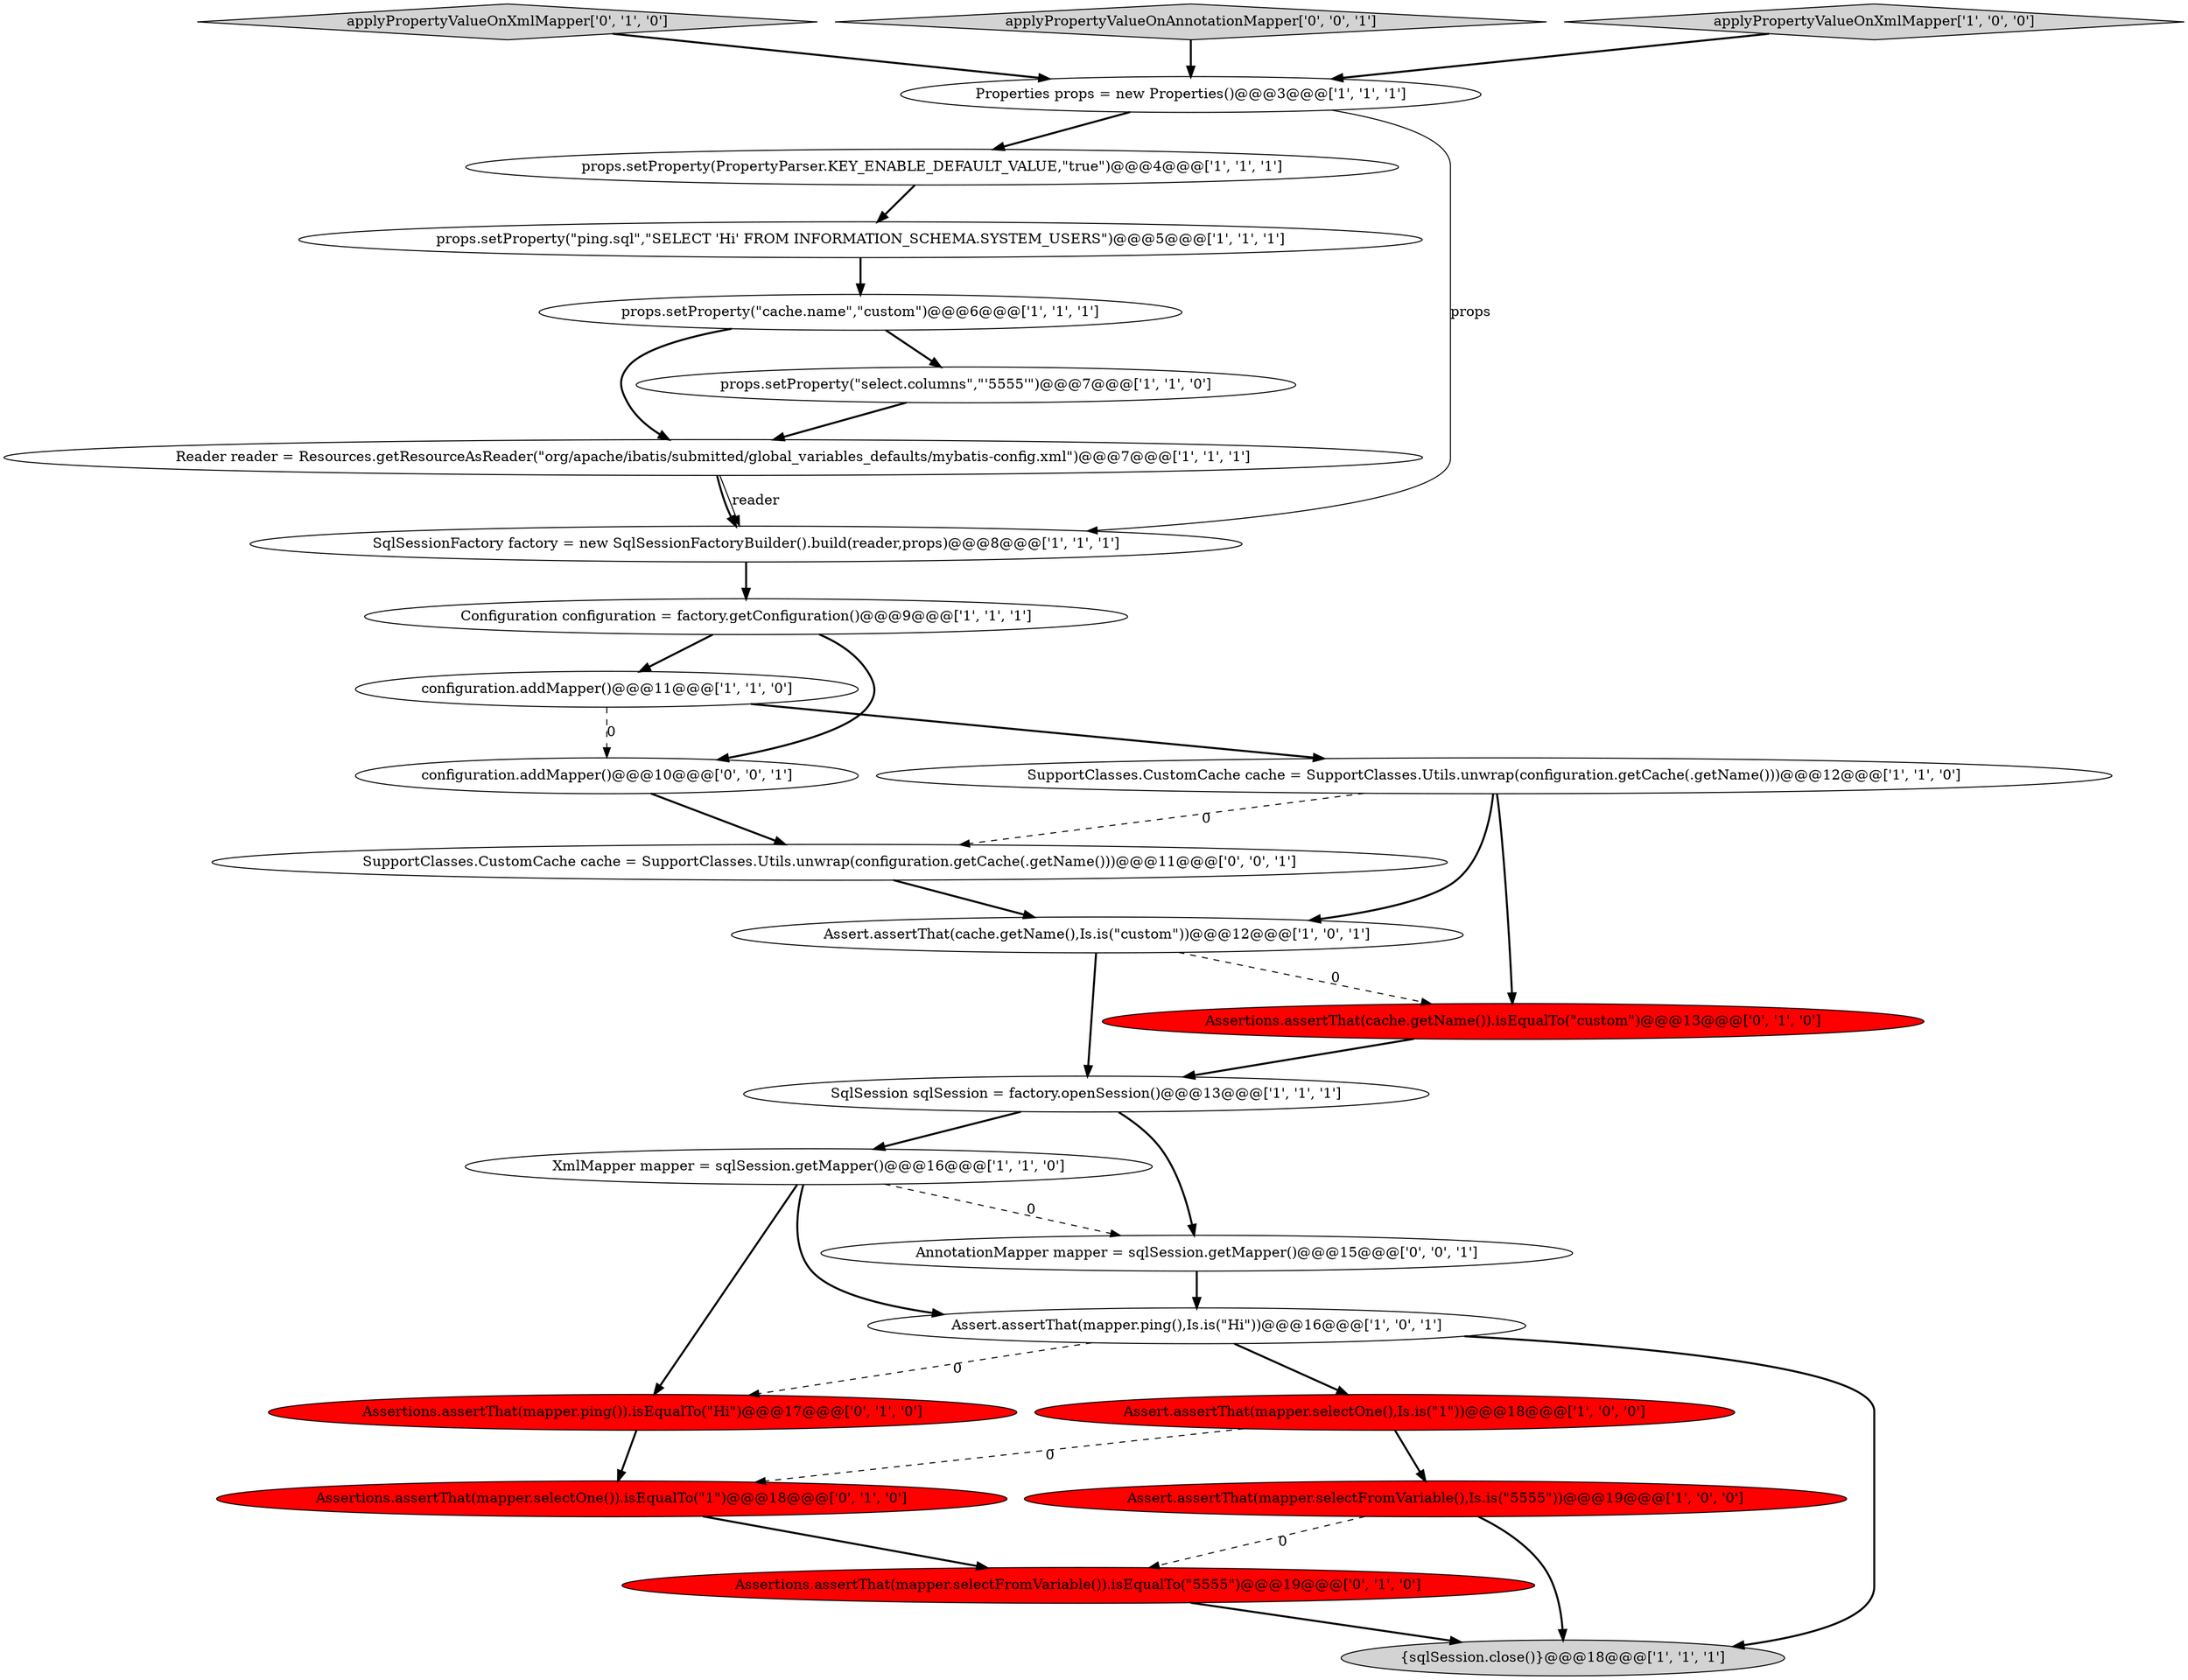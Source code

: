 digraph {
21 [style = filled, label = "applyPropertyValueOnXmlMapper['0', '1', '0']", fillcolor = lightgray, shape = diamond image = "AAA0AAABBB2BBB"];
12 [style = filled, label = "{sqlSession.close()}@@@18@@@['1', '1', '1']", fillcolor = lightgray, shape = ellipse image = "AAA0AAABBB1BBB"];
10 [style = filled, label = "props.setProperty(PropertyParser.KEY_ENABLE_DEFAULT_VALUE,\"true\")@@@4@@@['1', '1', '1']", fillcolor = white, shape = ellipse image = "AAA0AAABBB1BBB"];
0 [style = filled, label = "Assert.assertThat(mapper.ping(),Is.is(\"Hi\"))@@@16@@@['1', '0', '1']", fillcolor = white, shape = ellipse image = "AAA0AAABBB1BBB"];
19 [style = filled, label = "Assertions.assertThat(mapper.selectFromVariable()).isEqualTo(\"5555\")@@@19@@@['0', '1', '0']", fillcolor = red, shape = ellipse image = "AAA1AAABBB2BBB"];
23 [style = filled, label = "applyPropertyValueOnAnnotationMapper['0', '0', '1']", fillcolor = lightgray, shape = diamond image = "AAA0AAABBB3BBB"];
5 [style = filled, label = "configuration.addMapper()@@@11@@@['1', '1', '0']", fillcolor = white, shape = ellipse image = "AAA0AAABBB1BBB"];
17 [style = filled, label = "XmlMapper mapper = sqlSession.getMapper()@@@16@@@['1', '1', '0']", fillcolor = white, shape = ellipse image = "AAA0AAABBB1BBB"];
4 [style = filled, label = "Assert.assertThat(mapper.selectFromVariable(),Is.is(\"5555\"))@@@19@@@['1', '0', '0']", fillcolor = red, shape = ellipse image = "AAA1AAABBB1BBB"];
14 [style = filled, label = "Assert.assertThat(cache.getName(),Is.is(\"custom\"))@@@12@@@['1', '0', '1']", fillcolor = white, shape = ellipse image = "AAA0AAABBB1BBB"];
8 [style = filled, label = "applyPropertyValueOnXmlMapper['1', '0', '0']", fillcolor = lightgray, shape = diamond image = "AAA0AAABBB1BBB"];
24 [style = filled, label = "AnnotationMapper mapper = sqlSession.getMapper()@@@15@@@['0', '0', '1']", fillcolor = white, shape = ellipse image = "AAA0AAABBB3BBB"];
25 [style = filled, label = "SupportClasses.CustomCache cache = SupportClasses.Utils.unwrap(configuration.getCache(.getName()))@@@11@@@['0', '0', '1']", fillcolor = white, shape = ellipse image = "AAA0AAABBB3BBB"];
13 [style = filled, label = "SqlSessionFactory factory = new SqlSessionFactoryBuilder().build(reader,props)@@@8@@@['1', '1', '1']", fillcolor = white, shape = ellipse image = "AAA0AAABBB1BBB"];
18 [style = filled, label = "Assertions.assertThat(mapper.ping()).isEqualTo(\"Hi\")@@@17@@@['0', '1', '0']", fillcolor = red, shape = ellipse image = "AAA1AAABBB2BBB"];
20 [style = filled, label = "Assertions.assertThat(cache.getName()).isEqualTo(\"custom\")@@@13@@@['0', '1', '0']", fillcolor = red, shape = ellipse image = "AAA1AAABBB2BBB"];
15 [style = filled, label = "Assert.assertThat(mapper.selectOne(),Is.is(\"1\"))@@@18@@@['1', '0', '0']", fillcolor = red, shape = ellipse image = "AAA1AAABBB1BBB"];
6 [style = filled, label = "Properties props = new Properties()@@@3@@@['1', '1', '1']", fillcolor = white, shape = ellipse image = "AAA0AAABBB1BBB"];
16 [style = filled, label = "Configuration configuration = factory.getConfiguration()@@@9@@@['1', '1', '1']", fillcolor = white, shape = ellipse image = "AAA0AAABBB1BBB"];
26 [style = filled, label = "configuration.addMapper()@@@10@@@['0', '0', '1']", fillcolor = white, shape = ellipse image = "AAA0AAABBB3BBB"];
9 [style = filled, label = "SupportClasses.CustomCache cache = SupportClasses.Utils.unwrap(configuration.getCache(.getName()))@@@12@@@['1', '1', '0']", fillcolor = white, shape = ellipse image = "AAA0AAABBB1BBB"];
22 [style = filled, label = "Assertions.assertThat(mapper.selectOne()).isEqualTo(\"1\")@@@18@@@['0', '1', '0']", fillcolor = red, shape = ellipse image = "AAA1AAABBB2BBB"];
3 [style = filled, label = "props.setProperty(\"ping.sql\",\"SELECT 'Hi' FROM INFORMATION_SCHEMA.SYSTEM_USERS\")@@@5@@@['1', '1', '1']", fillcolor = white, shape = ellipse image = "AAA0AAABBB1BBB"];
2 [style = filled, label = "Reader reader = Resources.getResourceAsReader(\"org/apache/ibatis/submitted/global_variables_defaults/mybatis-config.xml\")@@@7@@@['1', '1', '1']", fillcolor = white, shape = ellipse image = "AAA0AAABBB1BBB"];
11 [style = filled, label = "SqlSession sqlSession = factory.openSession()@@@13@@@['1', '1', '1']", fillcolor = white, shape = ellipse image = "AAA0AAABBB1BBB"];
7 [style = filled, label = "props.setProperty(\"select.columns\",\"'5555'\")@@@7@@@['1', '1', '0']", fillcolor = white, shape = ellipse image = "AAA0AAABBB1BBB"];
1 [style = filled, label = "props.setProperty(\"cache.name\",\"custom\")@@@6@@@['1', '1', '1']", fillcolor = white, shape = ellipse image = "AAA0AAABBB1BBB"];
3->1 [style = bold, label=""];
5->9 [style = bold, label=""];
22->19 [style = bold, label=""];
19->12 [style = bold, label=""];
21->6 [style = bold, label=""];
5->26 [style = dashed, label="0"];
17->24 [style = dashed, label="0"];
24->0 [style = bold, label=""];
0->12 [style = bold, label=""];
26->25 [style = bold, label=""];
16->26 [style = bold, label=""];
14->20 [style = dashed, label="0"];
10->3 [style = bold, label=""];
9->20 [style = bold, label=""];
8->6 [style = bold, label=""];
25->14 [style = bold, label=""];
11->24 [style = bold, label=""];
1->7 [style = bold, label=""];
6->13 [style = solid, label="props"];
13->16 [style = bold, label=""];
0->15 [style = bold, label=""];
15->22 [style = dashed, label="0"];
2->13 [style = solid, label="reader"];
2->13 [style = bold, label=""];
18->22 [style = bold, label=""];
17->0 [style = bold, label=""];
7->2 [style = bold, label=""];
6->10 [style = bold, label=""];
23->6 [style = bold, label=""];
9->25 [style = dashed, label="0"];
15->4 [style = bold, label=""];
9->14 [style = bold, label=""];
16->5 [style = bold, label=""];
4->12 [style = bold, label=""];
0->18 [style = dashed, label="0"];
11->17 [style = bold, label=""];
4->19 [style = dashed, label="0"];
1->2 [style = bold, label=""];
14->11 [style = bold, label=""];
17->18 [style = bold, label=""];
20->11 [style = bold, label=""];
}

